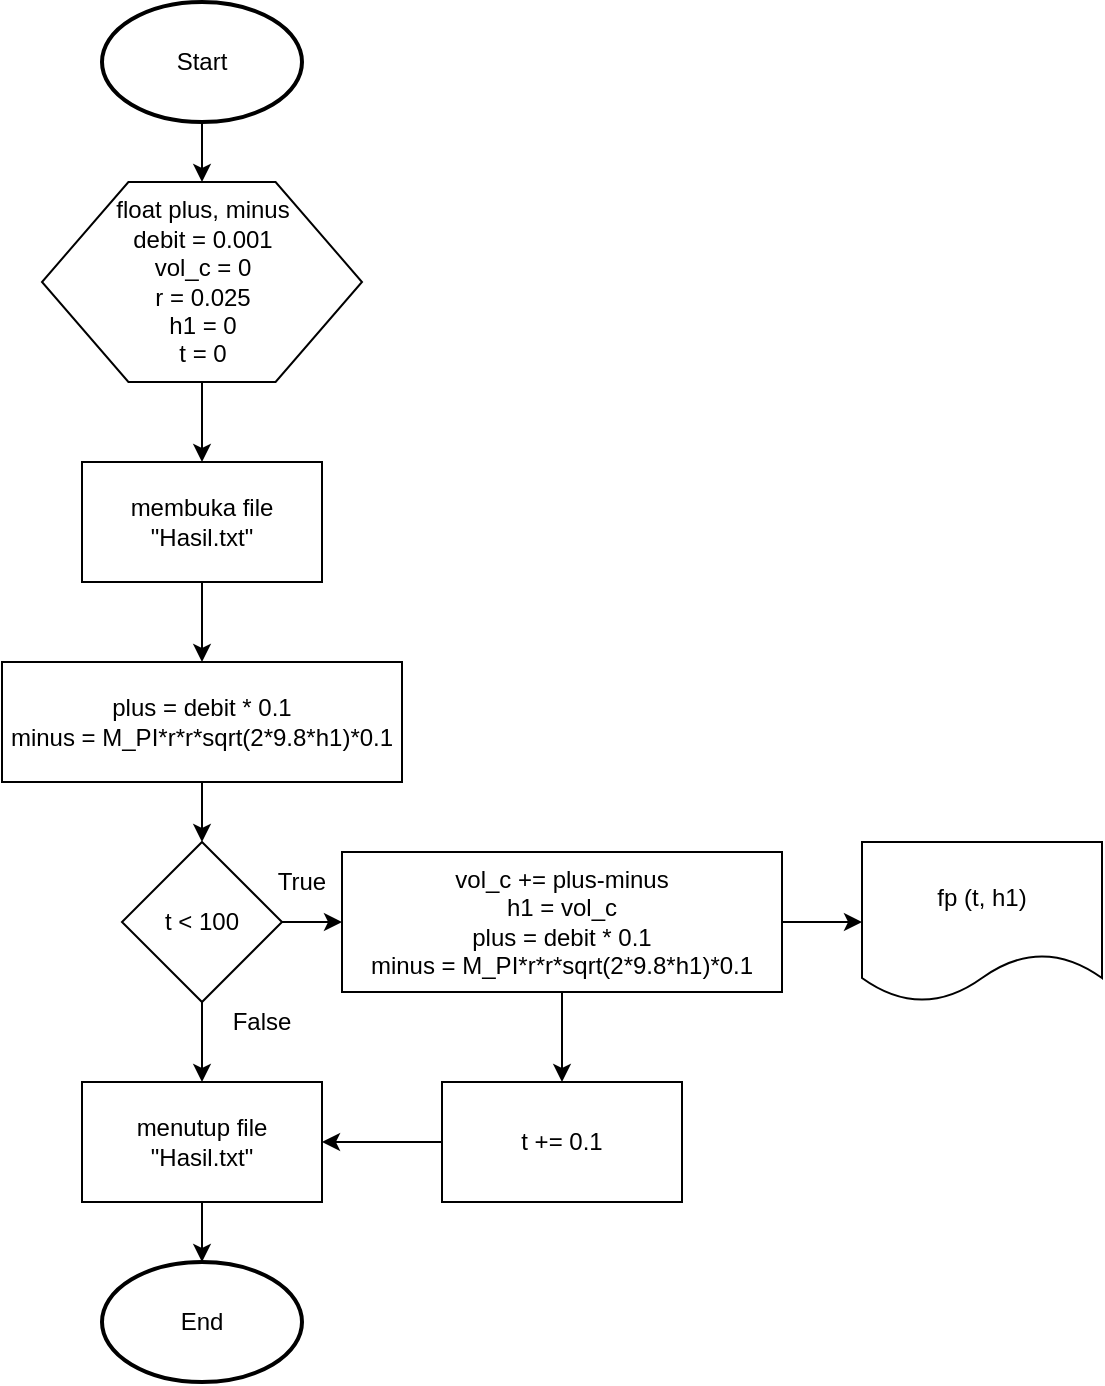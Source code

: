 <mxfile version="12.7.9"><diagram id="aNzcM-8HChNZBG8jv7iT" name="Page-1"><mxGraphModel dx="782" dy="469" grid="1" gridSize="10" guides="1" tooltips="1" connect="1" arrows="1" fold="1" page="1" pageScale="1" pageWidth="850" pageHeight="1100" math="0" shadow="0"><root><mxCell id="0"/><mxCell id="1" parent="0"/><mxCell id="jAQ3WH2-nJ45g-AUUF4X-10" style="edgeStyle=orthogonalEdgeStyle;rounded=0;orthogonalLoop=1;jettySize=auto;html=1;exitX=0.5;exitY=1;exitDx=0;exitDy=0;exitPerimeter=0;entryX=0.5;entryY=0;entryDx=0;entryDy=0;" edge="1" parent="1" source="jAQ3WH2-nJ45g-AUUF4X-1" target="jAQ3WH2-nJ45g-AUUF4X-2"><mxGeometry relative="1" as="geometry"/></mxCell><mxCell id="jAQ3WH2-nJ45g-AUUF4X-1" value="Start" style="strokeWidth=2;html=1;shape=mxgraph.flowchart.start_1;whiteSpace=wrap;" vertex="1" parent="1"><mxGeometry x="70" y="30" width="100" height="60" as="geometry"/></mxCell><mxCell id="jAQ3WH2-nJ45g-AUUF4X-8" style="edgeStyle=orthogonalEdgeStyle;rounded=0;orthogonalLoop=1;jettySize=auto;html=1;exitX=0.5;exitY=1;exitDx=0;exitDy=0;entryX=0.5;entryY=0;entryDx=0;entryDy=0;" edge="1" parent="1" source="jAQ3WH2-nJ45g-AUUF4X-2" target="jAQ3WH2-nJ45g-AUUF4X-7"><mxGeometry relative="1" as="geometry"/></mxCell><mxCell id="jAQ3WH2-nJ45g-AUUF4X-2" value="float plus, minus&lt;br&gt;debit = 0.001&lt;br&gt;vol_c = 0&lt;br&gt;r = 0.025&lt;br&gt;h1 = 0&lt;br&gt;t = 0" style="verticalLabelPosition=middle;verticalAlign=middle;html=1;shape=hexagon;perimeter=hexagonPerimeter2;arcSize=6;size=0.27;labelPosition=center;align=center;" vertex="1" parent="1"><mxGeometry x="40" y="120" width="160" height="100" as="geometry"/></mxCell><mxCell id="jAQ3WH2-nJ45g-AUUF4X-13" style="edgeStyle=orthogonalEdgeStyle;rounded=0;orthogonalLoop=1;jettySize=auto;html=1;exitX=0.5;exitY=1;exitDx=0;exitDy=0;entryX=0.5;entryY=0;entryDx=0;entryDy=0;" edge="1" parent="1" source="jAQ3WH2-nJ45g-AUUF4X-5" target="jAQ3WH2-nJ45g-AUUF4X-11"><mxGeometry relative="1" as="geometry"/></mxCell><mxCell id="jAQ3WH2-nJ45g-AUUF4X-5" value="&lt;span style=&quot;white-space: normal&quot;&gt;plus = debit * 0.1&lt;/span&gt;&lt;br style=&quot;white-space: normal&quot;&gt;&lt;span style=&quot;white-space: normal&quot;&gt;minus =&amp;nbsp;M_PI*r*r*sqrt(2*9.8*h1)*0.1&lt;/span&gt;" style="rounded=0;whiteSpace=wrap;html=1;" vertex="1" parent="1"><mxGeometry x="20" y="360" width="200" height="60" as="geometry"/></mxCell><mxCell id="jAQ3WH2-nJ45g-AUUF4X-9" style="edgeStyle=orthogonalEdgeStyle;rounded=0;orthogonalLoop=1;jettySize=auto;html=1;exitX=0.5;exitY=1;exitDx=0;exitDy=0;entryX=0.5;entryY=0;entryDx=0;entryDy=0;" edge="1" parent="1" source="jAQ3WH2-nJ45g-AUUF4X-7" target="jAQ3WH2-nJ45g-AUUF4X-5"><mxGeometry relative="1" as="geometry"/></mxCell><mxCell id="jAQ3WH2-nJ45g-AUUF4X-7" value="&lt;span style=&quot;white-space: normal&quot;&gt;membuka file &quot;Hasil.txt&quot;&lt;/span&gt;" style="rounded=0;whiteSpace=wrap;html=1;" vertex="1" parent="1"><mxGeometry x="60" y="260" width="120" height="60" as="geometry"/></mxCell><mxCell id="jAQ3WH2-nJ45g-AUUF4X-14" style="edgeStyle=orthogonalEdgeStyle;rounded=0;orthogonalLoop=1;jettySize=auto;html=1;exitX=1;exitY=0.5;exitDx=0;exitDy=0;entryX=0;entryY=0.5;entryDx=0;entryDy=0;" edge="1" parent="1" source="jAQ3WH2-nJ45g-AUUF4X-11" target="jAQ3WH2-nJ45g-AUUF4X-12"><mxGeometry relative="1" as="geometry"/></mxCell><mxCell id="jAQ3WH2-nJ45g-AUUF4X-20" style="edgeStyle=orthogonalEdgeStyle;rounded=0;orthogonalLoop=1;jettySize=auto;html=1;exitX=0.5;exitY=1;exitDx=0;exitDy=0;entryX=0.5;entryY=0;entryDx=0;entryDy=0;" edge="1" parent="1" source="jAQ3WH2-nJ45g-AUUF4X-11" target="jAQ3WH2-nJ45g-AUUF4X-19"><mxGeometry relative="1" as="geometry"/></mxCell><mxCell id="jAQ3WH2-nJ45g-AUUF4X-11" value="t &amp;lt; 100" style="rhombus;whiteSpace=wrap;html=1;" vertex="1" parent="1"><mxGeometry x="80" y="450" width="80" height="80" as="geometry"/></mxCell><mxCell id="jAQ3WH2-nJ45g-AUUF4X-16" style="edgeStyle=orthogonalEdgeStyle;rounded=0;orthogonalLoop=1;jettySize=auto;html=1;exitX=1;exitY=0.5;exitDx=0;exitDy=0;entryX=0;entryY=0.5;entryDx=0;entryDy=0;" edge="1" parent="1" source="jAQ3WH2-nJ45g-AUUF4X-12" target="jAQ3WH2-nJ45g-AUUF4X-15"><mxGeometry relative="1" as="geometry"/></mxCell><mxCell id="jAQ3WH2-nJ45g-AUUF4X-18" style="edgeStyle=orthogonalEdgeStyle;rounded=0;orthogonalLoop=1;jettySize=auto;html=1;exitX=0.5;exitY=1;exitDx=0;exitDy=0;entryX=0.5;entryY=0;entryDx=0;entryDy=0;" edge="1" parent="1" source="jAQ3WH2-nJ45g-AUUF4X-12" target="jAQ3WH2-nJ45g-AUUF4X-17"><mxGeometry relative="1" as="geometry"/></mxCell><mxCell id="jAQ3WH2-nJ45g-AUUF4X-12" value="vol_c += plus-minus&lt;br&gt;h1 = vol_c&lt;br&gt;plus = debit * 0.1&lt;br&gt;minus =&amp;nbsp;M_PI*r*r*sqrt(2*9.8*h1)*0.1&lt;br&gt;" style="rounded=0;whiteSpace=wrap;html=1;" vertex="1" parent="1"><mxGeometry x="190" y="455" width="220" height="70" as="geometry"/></mxCell><mxCell id="jAQ3WH2-nJ45g-AUUF4X-15" value="fp (t, h1)" style="shape=document;whiteSpace=wrap;html=1;boundedLbl=1;" vertex="1" parent="1"><mxGeometry x="450" y="450" width="120" height="80" as="geometry"/></mxCell><mxCell id="jAQ3WH2-nJ45g-AUUF4X-21" style="edgeStyle=orthogonalEdgeStyle;rounded=0;orthogonalLoop=1;jettySize=auto;html=1;exitX=0;exitY=0.5;exitDx=0;exitDy=0;entryX=1;entryY=0.5;entryDx=0;entryDy=0;" edge="1" parent="1" source="jAQ3WH2-nJ45g-AUUF4X-17" target="jAQ3WH2-nJ45g-AUUF4X-19"><mxGeometry relative="1" as="geometry"><mxPoint x="210" y="580" as="targetPoint"/></mxGeometry></mxCell><mxCell id="jAQ3WH2-nJ45g-AUUF4X-17" value="t += 0.1" style="rounded=0;whiteSpace=wrap;html=1;" vertex="1" parent="1"><mxGeometry x="240" y="570" width="120" height="60" as="geometry"/></mxCell><mxCell id="jAQ3WH2-nJ45g-AUUF4X-23" style="edgeStyle=orthogonalEdgeStyle;rounded=0;orthogonalLoop=1;jettySize=auto;html=1;exitX=0.5;exitY=1;exitDx=0;exitDy=0;entryX=0.5;entryY=0;entryDx=0;entryDy=0;entryPerimeter=0;" edge="1" parent="1" source="jAQ3WH2-nJ45g-AUUF4X-19" target="jAQ3WH2-nJ45g-AUUF4X-22"><mxGeometry relative="1" as="geometry"/></mxCell><mxCell id="jAQ3WH2-nJ45g-AUUF4X-19" value="menutup file &quot;Hasil.txt&quot;" style="rounded=0;whiteSpace=wrap;html=1;" vertex="1" parent="1"><mxGeometry x="60" y="570" width="120" height="60" as="geometry"/></mxCell><mxCell id="jAQ3WH2-nJ45g-AUUF4X-22" value="End" style="strokeWidth=2;html=1;shape=mxgraph.flowchart.start_1;whiteSpace=wrap;" vertex="1" parent="1"><mxGeometry x="70" y="660" width="100" height="60" as="geometry"/></mxCell><mxCell id="jAQ3WH2-nJ45g-AUUF4X-24" value="True" style="text;html=1;strokeColor=none;fillColor=none;align=center;verticalAlign=middle;whiteSpace=wrap;rounded=0;" vertex="1" parent="1"><mxGeometry x="150" y="460" width="40" height="20" as="geometry"/></mxCell><mxCell id="jAQ3WH2-nJ45g-AUUF4X-27" value="False" style="text;html=1;strokeColor=none;fillColor=none;align=center;verticalAlign=middle;whiteSpace=wrap;rounded=0;" vertex="1" parent="1"><mxGeometry x="130" y="530" width="40" height="20" as="geometry"/></mxCell></root></mxGraphModel></diagram></mxfile>
